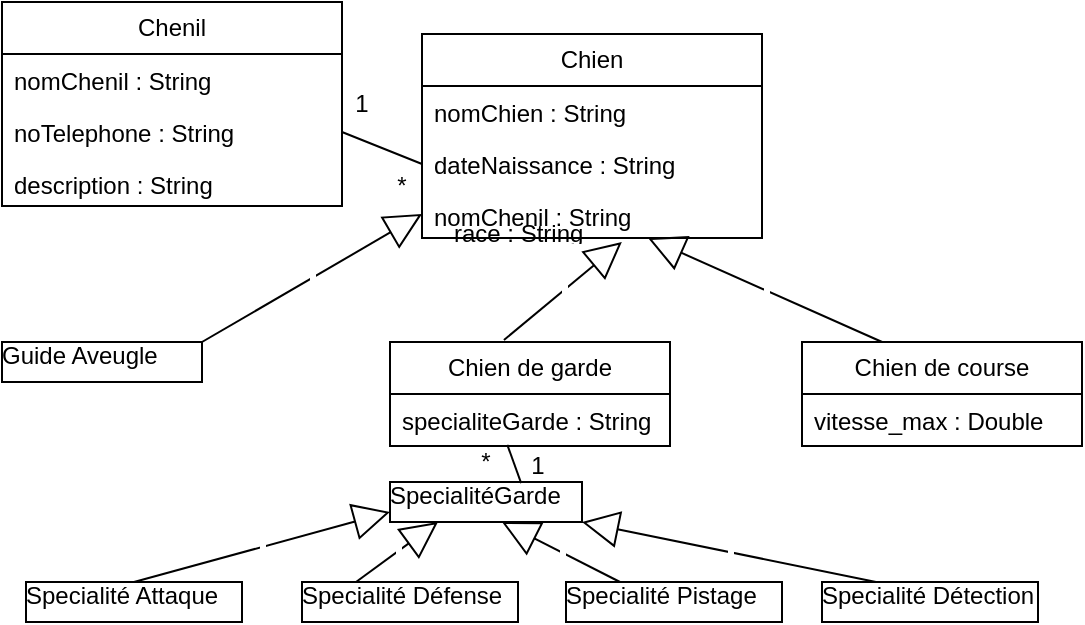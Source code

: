 <mxfile version="21.3.7" type="github">
  <diagram name="Page-1" id="VaPdvUSg-dVa8mEtISIr">
    <mxGraphModel dx="543" dy="276" grid="1" gridSize="10" guides="1" tooltips="1" connect="1" arrows="1" fold="1" page="1" pageScale="1" pageWidth="827" pageHeight="1169" math="0" shadow="0">
      <root>
        <mxCell id="0" />
        <mxCell id="1" parent="0" />
        <mxCell id="FHK4J9GAhTq4b9y4sifM-1" value="Chien" style="swimlane;fontStyle=0;childLayout=stackLayout;horizontal=1;startSize=26;fillColor=none;horizontalStack=0;resizeParent=1;resizeParentMax=0;resizeLast=0;collapsible=1;marginBottom=0;whiteSpace=wrap;html=1;" vertex="1" parent="1">
          <mxGeometry x="290" y="116" width="170" height="102" as="geometry" />
        </mxCell>
        <mxCell id="FHK4J9GAhTq4b9y4sifM-2" value="&lt;div&gt;nomChien : String&lt;/div&gt;&lt;div&gt;&lt;br&gt;&lt;/div&gt;" style="text;strokeColor=none;fillColor=none;align=left;verticalAlign=top;spacingLeft=4;spacingRight=4;overflow=hidden;rotatable=0;points=[[0,0.5],[1,0.5]];portConstraint=eastwest;whiteSpace=wrap;html=1;" vertex="1" parent="FHK4J9GAhTq4b9y4sifM-1">
          <mxGeometry y="26" width="170" height="26" as="geometry" />
        </mxCell>
        <mxCell id="FHK4J9GAhTq4b9y4sifM-4" value="dateNaissance : String" style="text;strokeColor=none;fillColor=none;align=left;verticalAlign=top;spacingLeft=4;spacingRight=4;overflow=hidden;rotatable=0;points=[[0,0.5],[1,0.5]];portConstraint=eastwest;whiteSpace=wrap;html=1;" vertex="1" parent="FHK4J9GAhTq4b9y4sifM-1">
          <mxGeometry y="52" width="170" height="26" as="geometry" />
        </mxCell>
        <mxCell id="FHK4J9GAhTq4b9y4sifM-6" value="nomChenil : String" style="text;strokeColor=none;fillColor=none;align=left;verticalAlign=top;spacingLeft=4;spacingRight=4;overflow=hidden;rotatable=0;points=[[0,0.5],[1,0.5]];portConstraint=eastwest;whiteSpace=wrap;html=1;" vertex="1" parent="FHK4J9GAhTq4b9y4sifM-1">
          <mxGeometry y="78" width="170" height="24" as="geometry" />
        </mxCell>
        <mxCell id="FHK4J9GAhTq4b9y4sifM-7" value="Chenil" style="swimlane;fontStyle=0;childLayout=stackLayout;horizontal=1;startSize=26;fillColor=none;horizontalStack=0;resizeParent=1;resizeParentMax=0;resizeLast=0;collapsible=1;marginBottom=0;whiteSpace=wrap;html=1;" vertex="1" parent="1">
          <mxGeometry x="80" y="100" width="170" height="102" as="geometry" />
        </mxCell>
        <mxCell id="FHK4J9GAhTq4b9y4sifM-8" value="&lt;div&gt;nomChenil : String&lt;/div&gt;&lt;div&gt;&lt;br&gt;&lt;/div&gt;" style="text;strokeColor=none;fillColor=none;align=left;verticalAlign=top;spacingLeft=4;spacingRight=4;overflow=hidden;rotatable=0;points=[[0,0.5],[1,0.5]];portConstraint=eastwest;whiteSpace=wrap;html=1;" vertex="1" parent="FHK4J9GAhTq4b9y4sifM-7">
          <mxGeometry y="26" width="170" height="26" as="geometry" />
        </mxCell>
        <mxCell id="FHK4J9GAhTq4b9y4sifM-9" value="noTelephone : String" style="text;strokeColor=none;fillColor=none;align=left;verticalAlign=top;spacingLeft=4;spacingRight=4;overflow=hidden;rotatable=0;points=[[0,0.5],[1,0.5]];portConstraint=eastwest;whiteSpace=wrap;html=1;" vertex="1" parent="FHK4J9GAhTq4b9y4sifM-7">
          <mxGeometry y="52" width="170" height="26" as="geometry" />
        </mxCell>
        <mxCell id="FHK4J9GAhTq4b9y4sifM-10" value="description : String" style="text;strokeColor=none;fillColor=none;align=left;verticalAlign=top;spacingLeft=4;spacingRight=4;overflow=hidden;rotatable=0;points=[[0,0.5],[1,0.5]];portConstraint=eastwest;whiteSpace=wrap;html=1;" vertex="1" parent="FHK4J9GAhTq4b9y4sifM-7">
          <mxGeometry y="78" width="170" height="24" as="geometry" />
        </mxCell>
        <mxCell id="FHK4J9GAhTq4b9y4sifM-12" value="Chien de course" style="swimlane;fontStyle=0;childLayout=stackLayout;horizontal=1;startSize=26;fillColor=none;horizontalStack=0;resizeParent=1;resizeParentMax=0;resizeLast=0;collapsible=1;marginBottom=0;whiteSpace=wrap;html=1;" vertex="1" parent="1">
          <mxGeometry x="480" y="270" width="140" height="52" as="geometry" />
        </mxCell>
        <mxCell id="FHK4J9GAhTq4b9y4sifM-13" value="vitesse_max : Double" style="text;strokeColor=none;fillColor=none;align=left;verticalAlign=top;spacingLeft=4;spacingRight=4;overflow=hidden;rotatable=0;points=[[0,0.5],[1,0.5]];portConstraint=eastwest;whiteSpace=wrap;html=1;" vertex="1" parent="FHK4J9GAhTq4b9y4sifM-12">
          <mxGeometry y="26" width="140" height="26" as="geometry" />
        </mxCell>
        <mxCell id="FHK4J9GAhTq4b9y4sifM-21" value="Chien de garde" style="swimlane;fontStyle=0;childLayout=stackLayout;horizontal=1;startSize=26;fillColor=none;horizontalStack=0;resizeParent=1;resizeParentMax=0;resizeLast=0;collapsible=1;marginBottom=0;whiteSpace=wrap;html=1;" vertex="1" parent="1">
          <mxGeometry x="274" y="270" width="140" height="52" as="geometry" />
        </mxCell>
        <mxCell id="FHK4J9GAhTq4b9y4sifM-22" value="specialiteGarde : String" style="text;strokeColor=none;fillColor=none;align=left;verticalAlign=top;spacingLeft=4;spacingRight=4;overflow=hidden;rotatable=0;points=[[0,0.5],[1,0.5]];portConstraint=eastwest;whiteSpace=wrap;html=1;" vertex="1" parent="FHK4J9GAhTq4b9y4sifM-21">
          <mxGeometry y="26" width="140" height="26" as="geometry" />
        </mxCell>
        <mxCell id="FHK4J9GAhTq4b9y4sifM-3" value="race : String" style="text;strokeColor=none;fillColor=none;align=left;verticalAlign=top;spacingLeft=4;spacingRight=4;overflow=hidden;rotatable=0;points=[[0,0.5],[1,0.5]];portConstraint=eastwest;whiteSpace=wrap;html=1;" vertex="1" parent="1">
          <mxGeometry x="300" y="202" width="170" height="16" as="geometry" />
        </mxCell>
        <mxCell id="FHK4J9GAhTq4b9y4sifM-28" value="" style="endArrow=none;html=1;rounded=0;entryX=0;entryY=0.5;entryDx=0;entryDy=0;exitX=1;exitY=0.5;exitDx=0;exitDy=0;" edge="1" parent="1" source="FHK4J9GAhTq4b9y4sifM-9" target="FHK4J9GAhTq4b9y4sifM-4">
          <mxGeometry width="50" height="50" relative="1" as="geometry">
            <mxPoint x="320" y="270" as="sourcePoint" />
            <mxPoint x="370" y="220" as="targetPoint" />
          </mxGeometry>
        </mxCell>
        <mxCell id="FHK4J9GAhTq4b9y4sifM-39" value="&amp;nbsp;" style="endArrow=block;endSize=16;endFill=0;html=1;rounded=0;entryX=0.529;entryY=1.125;entryDx=0;entryDy=0;entryPerimeter=0;exitX=0.407;exitY=-0.019;exitDx=0;exitDy=0;exitPerimeter=0;" edge="1" parent="1" source="FHK4J9GAhTq4b9y4sifM-21" target="FHK4J9GAhTq4b9y4sifM-3">
          <mxGeometry width="160" relative="1" as="geometry">
            <mxPoint x="240" y="250" as="sourcePoint" />
            <mxPoint x="400" y="250" as="targetPoint" />
          </mxGeometry>
        </mxCell>
        <mxCell id="FHK4J9GAhTq4b9y4sifM-40" value="&amp;nbsp;" style="endArrow=block;endSize=16;endFill=0;html=1;rounded=0;exitX=0.286;exitY=0;exitDx=0;exitDy=0;exitPerimeter=0;" edge="1" parent="1" source="FHK4J9GAhTq4b9y4sifM-12" target="FHK4J9GAhTq4b9y4sifM-3">
          <mxGeometry width="160" relative="1" as="geometry">
            <mxPoint x="190" y="410" as="sourcePoint" />
            <mxPoint x="350" y="410" as="targetPoint" />
          </mxGeometry>
        </mxCell>
        <mxCell id="FHK4J9GAhTq4b9y4sifM-41" value="Guide Aveugle" style="verticalAlign=top;align=left;overflow=fill;fontSize=12;fontFamily=Helvetica;html=1;whiteSpace=wrap;" vertex="1" parent="1">
          <mxGeometry x="80" y="270" width="100" height="20" as="geometry" />
        </mxCell>
        <mxCell id="FHK4J9GAhTq4b9y4sifM-42" value="&amp;nbsp;" style="endArrow=block;endSize=16;endFill=0;html=1;rounded=0;entryX=0;entryY=0.5;entryDx=0;entryDy=0;exitX=0.407;exitY=-0.019;exitDx=0;exitDy=0;exitPerimeter=0;" edge="1" parent="1" target="FHK4J9GAhTq4b9y4sifM-6">
          <mxGeometry width="160" relative="1" as="geometry">
            <mxPoint x="180" y="270" as="sourcePoint" />
            <mxPoint x="239" y="221" as="targetPoint" />
          </mxGeometry>
        </mxCell>
        <mxCell id="FHK4J9GAhTq4b9y4sifM-43" value="SpecialitéGarde" style="verticalAlign=top;align=left;overflow=fill;fontSize=12;fontFamily=Helvetica;html=1;whiteSpace=wrap;" vertex="1" parent="1">
          <mxGeometry x="274" y="340" width="96" height="20" as="geometry" />
        </mxCell>
        <mxCell id="FHK4J9GAhTq4b9y4sifM-44" value="Specialité Défense" style="verticalAlign=top;align=left;overflow=fill;fontSize=12;fontFamily=Helvetica;html=1;whiteSpace=wrap;" vertex="1" parent="1">
          <mxGeometry x="230" y="390" width="108" height="20" as="geometry" />
        </mxCell>
        <mxCell id="FHK4J9GAhTq4b9y4sifM-48" value="Specialité Attaque" style="verticalAlign=top;align=left;overflow=fill;fontSize=12;fontFamily=Helvetica;html=1;whiteSpace=wrap;" vertex="1" parent="1">
          <mxGeometry x="92" y="390" width="108" height="20" as="geometry" />
        </mxCell>
        <mxCell id="FHK4J9GAhTq4b9y4sifM-49" value="Specialité Détection" style="verticalAlign=top;align=left;overflow=fill;fontSize=12;fontFamily=Helvetica;html=1;whiteSpace=wrap;" vertex="1" parent="1">
          <mxGeometry x="490" y="390" width="108" height="20" as="geometry" />
        </mxCell>
        <mxCell id="FHK4J9GAhTq4b9y4sifM-50" value="Specialité Pistage" style="verticalAlign=top;align=left;overflow=fill;fontSize=12;fontFamily=Helvetica;html=1;whiteSpace=wrap;" vertex="1" parent="1">
          <mxGeometry x="362" y="390" width="108" height="20" as="geometry" />
        </mxCell>
        <mxCell id="FHK4J9GAhTq4b9y4sifM-51" value="&amp;nbsp;" style="endArrow=block;endSize=16;endFill=0;html=1;rounded=0;entryX=1;entryY=1;entryDx=0;entryDy=0;exitX=0.25;exitY=0;exitDx=0;exitDy=0;" edge="1" parent="1" source="FHK4J9GAhTq4b9y4sifM-49" target="FHK4J9GAhTq4b9y4sifM-43">
          <mxGeometry width="160" relative="1" as="geometry">
            <mxPoint x="190" y="280" as="sourcePoint" />
            <mxPoint x="300" y="216" as="targetPoint" />
          </mxGeometry>
        </mxCell>
        <mxCell id="FHK4J9GAhTq4b9y4sifM-52" value="&amp;nbsp;" style="endArrow=block;endSize=16;endFill=0;html=1;rounded=0;entryX=0;entryY=0.5;entryDx=0;entryDy=0;exitX=0.25;exitY=0;exitDx=0;exitDy=0;" edge="1" parent="1" source="FHK4J9GAhTq4b9y4sifM-50">
          <mxGeometry width="160" relative="1" as="geometry">
            <mxPoint x="220" y="424" as="sourcePoint" />
            <mxPoint x="330" y="360" as="targetPoint" />
          </mxGeometry>
        </mxCell>
        <mxCell id="FHK4J9GAhTq4b9y4sifM-53" value="&amp;nbsp;" style="endArrow=block;endSize=16;endFill=0;html=1;rounded=0;entryX=0.25;entryY=1;entryDx=0;entryDy=0;exitX=0.25;exitY=0;exitDx=0;exitDy=0;" edge="1" parent="1" source="FHK4J9GAhTq4b9y4sifM-44" target="FHK4J9GAhTq4b9y4sifM-43">
          <mxGeometry width="160" relative="1" as="geometry">
            <mxPoint x="190" y="280" as="sourcePoint" />
            <mxPoint x="300" y="216" as="targetPoint" />
          </mxGeometry>
        </mxCell>
        <mxCell id="FHK4J9GAhTq4b9y4sifM-55" value="&amp;nbsp;" style="endArrow=block;endSize=16;endFill=0;html=1;rounded=0;entryX=0;entryY=0.75;entryDx=0;entryDy=0;exitX=0.5;exitY=0;exitDx=0;exitDy=0;" edge="1" parent="1" source="FHK4J9GAhTq4b9y4sifM-48" target="FHK4J9GAhTq4b9y4sifM-43">
          <mxGeometry width="160" relative="1" as="geometry">
            <mxPoint x="190" y="280" as="sourcePoint" />
            <mxPoint x="300" y="216" as="targetPoint" />
          </mxGeometry>
        </mxCell>
        <mxCell id="FHK4J9GAhTq4b9y4sifM-59" value="" style="endArrow=none;html=1;rounded=0;entryX=0.419;entryY=0.977;entryDx=0;entryDy=0;entryPerimeter=0;exitX=0.683;exitY=0.026;exitDx=0;exitDy=0;exitPerimeter=0;" edge="1" parent="1" source="FHK4J9GAhTq4b9y4sifM-43" target="FHK4J9GAhTq4b9y4sifM-22">
          <mxGeometry width="50" height="50" relative="1" as="geometry">
            <mxPoint x="330" y="290" as="sourcePoint" />
            <mxPoint x="380" y="240" as="targetPoint" />
          </mxGeometry>
        </mxCell>
        <mxCell id="FHK4J9GAhTq4b9y4sifM-61" value="1" style="text;html=1;strokeColor=none;fillColor=none;align=center;verticalAlign=middle;whiteSpace=wrap;rounded=0;" vertex="1" parent="1">
          <mxGeometry x="250" y="141" width="20" height="20" as="geometry" />
        </mxCell>
        <mxCell id="FHK4J9GAhTq4b9y4sifM-62" value="1" style="text;html=1;strokeColor=none;fillColor=none;align=center;verticalAlign=middle;whiteSpace=wrap;rounded=0;" vertex="1" parent="1">
          <mxGeometry x="338" y="322" width="20" height="20" as="geometry" />
        </mxCell>
        <mxCell id="FHK4J9GAhTq4b9y4sifM-67" value="*" style="text;html=1;strokeColor=none;fillColor=none;align=center;verticalAlign=middle;whiteSpace=wrap;rounded=0;" vertex="1" parent="1">
          <mxGeometry x="312" y="320" width="20" height="20" as="geometry" />
        </mxCell>
        <mxCell id="FHK4J9GAhTq4b9y4sifM-69" value="*" style="text;html=1;strokeColor=none;fillColor=none;align=center;verticalAlign=middle;whiteSpace=wrap;rounded=0;" vertex="1" parent="1">
          <mxGeometry x="270" y="182" width="20" height="20" as="geometry" />
        </mxCell>
      </root>
    </mxGraphModel>
  </diagram>
</mxfile>

